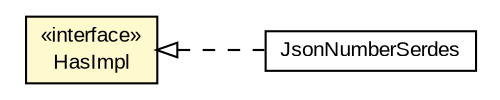 #!/usr/local/bin/dot
#
# Class diagram 
# Generated by UMLGraph version R5_6-24-gf6e263 (http://www.umlgraph.org/)
#

digraph G {
	edge [fontname="arial",fontsize=10,labelfontname="arial",labelfontsize=10];
	node [fontname="arial",fontsize=10,shape=plaintext];
	nodesep=0.25;
	ranksep=0.5;
	rankdir=LR;
	// io.reinert.requestor.serialization.HasImpl
	c4632 [label=<<table title="io.reinert.requestor.serialization.HasImpl" border="0" cellborder="1" cellspacing="0" cellpadding="2" port="p" bgcolor="lemonChiffon" href="./HasImpl.html">
		<tr><td><table border="0" cellspacing="0" cellpadding="1">
<tr><td align="center" balign="center"> &#171;interface&#187; </td></tr>
<tr><td align="center" balign="center"> HasImpl </td></tr>
		</table></td></tr>
		</table>>, URL="./HasImpl.html", fontname="arial", fontcolor="black", fontsize=10.0];
	// io.reinert.requestor.serialization.json.JsonNumberSerdes
	c4642 [label=<<table title="io.reinert.requestor.serialization.json.JsonNumberSerdes" border="0" cellborder="1" cellspacing="0" cellpadding="2" port="p" href="./json/JsonNumberSerdes.html">
		<tr><td><table border="0" cellspacing="0" cellpadding="1">
<tr><td align="center" balign="center"> JsonNumberSerdes </td></tr>
		</table></td></tr>
		</table>>, URL="./json/JsonNumberSerdes.html", fontname="arial", fontcolor="black", fontsize=10.0];
	//io.reinert.requestor.serialization.json.JsonNumberSerdes implements io.reinert.requestor.serialization.HasImpl
	c4632:p -> c4642:p [dir=back,arrowtail=empty,style=dashed];
}

